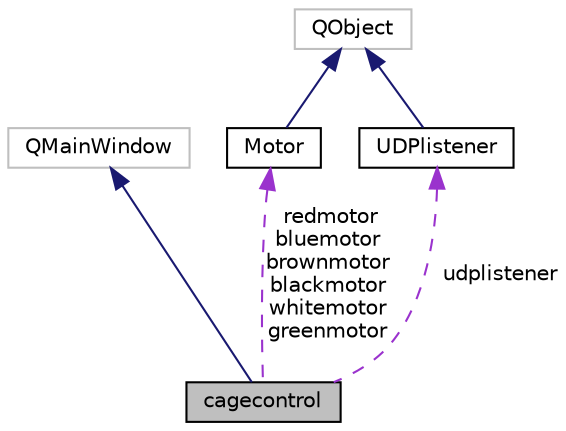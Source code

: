 digraph "cagecontrol"
{
  edge [fontname="Helvetica",fontsize="10",labelfontname="Helvetica",labelfontsize="10"];
  node [fontname="Helvetica",fontsize="10",shape=record];
  Node2 [label="cagecontrol",height=0.2,width=0.4,color="black", fillcolor="grey75", style="filled", fontcolor="black"];
  Node3 -> Node2 [dir="back",color="midnightblue",fontsize="10",style="solid",fontname="Helvetica"];
  Node3 [label="QMainWindow",height=0.2,width=0.4,color="grey75", fillcolor="white", style="filled"];
  Node4 -> Node2 [dir="back",color="darkorchid3",fontsize="10",style="dashed",label=" redmotor\nbluemotor\nbrownmotor\nblackmotor\nwhitemotor\ngreenmotor" ,fontname="Helvetica"];
  Node4 [label="Motor",height=0.2,width=0.4,color="black", fillcolor="white", style="filled",URL="$classMotor.xhtml",tooltip="The Motor class operates the PCB-motor. "];
  Node5 -> Node4 [dir="back",color="midnightblue",fontsize="10",style="solid",fontname="Helvetica"];
  Node5 [label="QObject",height=0.2,width=0.4,color="grey75", fillcolor="white", style="filled"];
  Node6 -> Node2 [dir="back",color="darkorchid3",fontsize="10",style="dashed",label=" udplistener" ,fontname="Helvetica"];
  Node6 [label="UDPlistener",height=0.2,width=0.4,color="black", fillcolor="white", style="filled",URL="$classUDPlistener.xhtml",tooltip="The UDPlistener class is used to control dinspect with UDP packages. "];
  Node5 -> Node6 [dir="back",color="midnightblue",fontsize="10",style="solid",fontname="Helvetica"];
}
